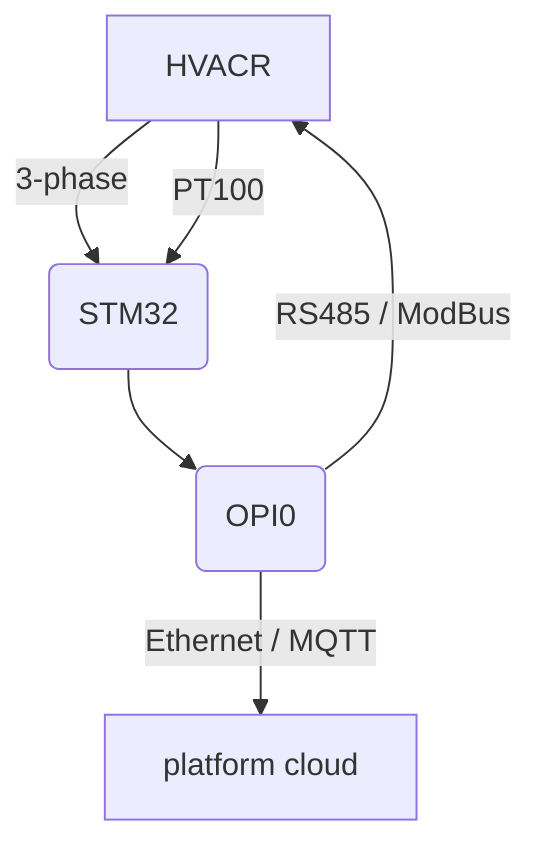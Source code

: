 graph TD
A[HVACR] -->|3-phase| B(STM32)
A-->|PT100| B(STM32)
B --> C
C(OPI0)-->|RS485 / ModBus|A
C -->|Ethernet / MQTT| D[platform cloud]